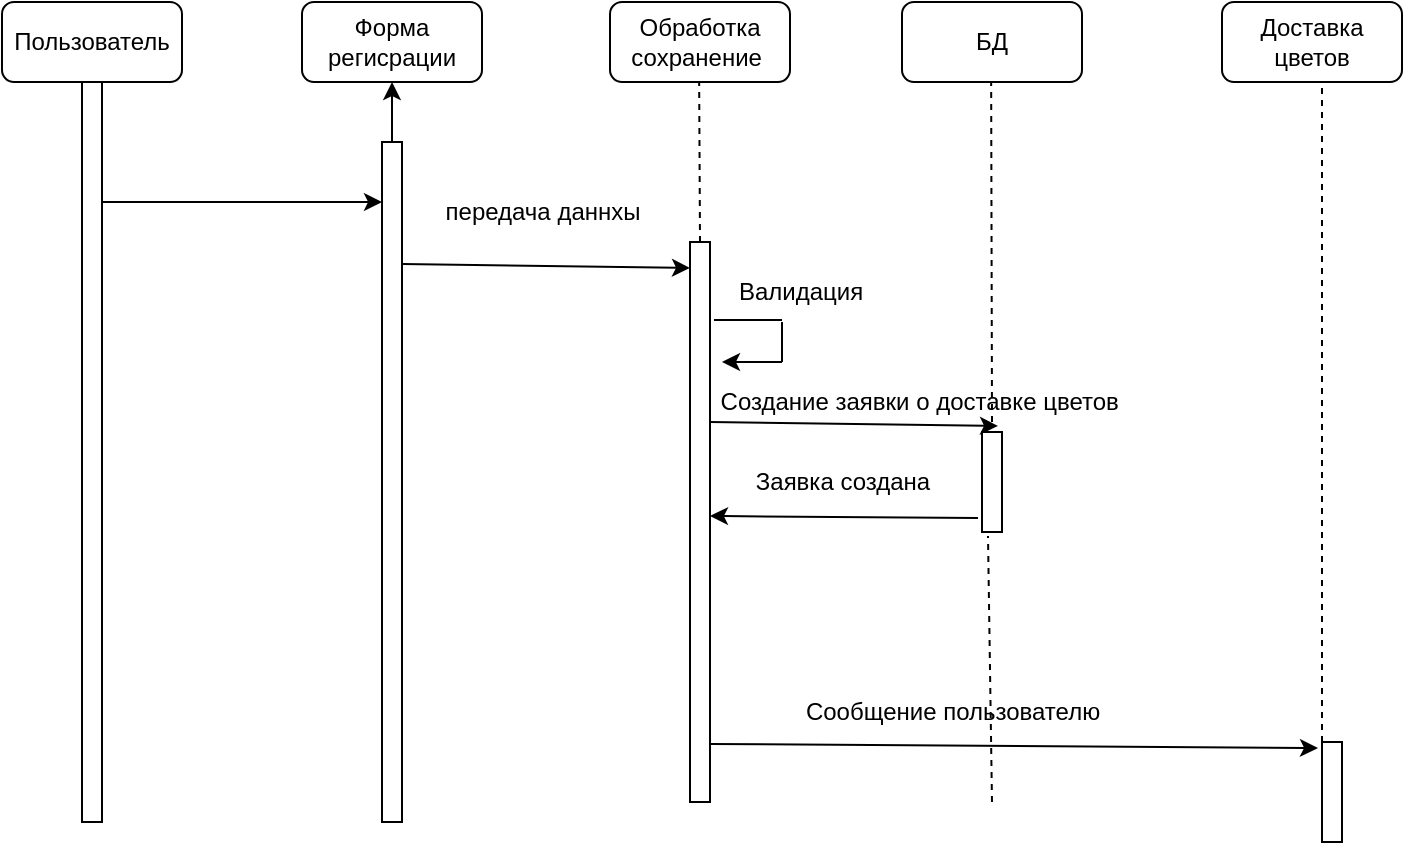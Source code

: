 <mxfile version="24.7.8">
  <diagram name="Страница — 1" id="H8fvTzvH4tDevLebkuV5">
    <mxGraphModel dx="1098" dy="1997" grid="1" gridSize="10" guides="1" tooltips="1" connect="1" arrows="1" fold="1" page="1" pageScale="1" pageWidth="827" pageHeight="1169" math="0" shadow="0">
      <root>
        <mxCell id="0" />
        <mxCell id="1" parent="0" />
        <mxCell id="OxuQWkTJEMrjo6qhzMSV-1" value="Пользователь" style="rounded=1;whiteSpace=wrap;html=1;" vertex="1" parent="1">
          <mxGeometry x="20" y="-1140" width="90" height="40" as="geometry" />
        </mxCell>
        <mxCell id="OxuQWkTJEMrjo6qhzMSV-2" value="" style="verticalLabelPosition=bottom;verticalAlign=top;html=1;shape=mxgraph.basic.rect;fillColor2=none;strokeWidth=1;size=20;indent=5;" vertex="1" parent="1">
          <mxGeometry x="60" y="-1100" width="10" height="370" as="geometry" />
        </mxCell>
        <mxCell id="OxuQWkTJEMrjo6qhzMSV-3" value="" style="endArrow=classic;html=1;rounded=0;" edge="1" parent="1">
          <mxGeometry width="50" height="50" relative="1" as="geometry">
            <mxPoint x="70" y="-1040" as="sourcePoint" />
            <mxPoint x="210" y="-1040" as="targetPoint" />
          </mxGeometry>
        </mxCell>
        <mxCell id="OxuQWkTJEMrjo6qhzMSV-4" value="Форма регисрации" style="rounded=1;whiteSpace=wrap;html=1;" vertex="1" parent="1">
          <mxGeometry x="170" y="-1140" width="90" height="40" as="geometry" />
        </mxCell>
        <mxCell id="OxuQWkTJEMrjo6qhzMSV-6" value="" style="edgeStyle=orthogonalEdgeStyle;rounded=0;orthogonalLoop=1;jettySize=auto;html=1;" edge="1" parent="1">
          <mxGeometry relative="1" as="geometry">
            <mxPoint x="215" y="-1070" as="sourcePoint" />
            <mxPoint x="215" y="-1100" as="targetPoint" />
          </mxGeometry>
        </mxCell>
        <mxCell id="OxuQWkTJEMrjo6qhzMSV-7" value="" style="verticalLabelPosition=bottom;verticalAlign=top;html=1;shape=mxgraph.basic.rect;fillColor2=none;strokeWidth=1;size=20;indent=5;" vertex="1" parent="1">
          <mxGeometry x="210" y="-1070" width="10" height="340" as="geometry" />
        </mxCell>
        <mxCell id="OxuQWkTJEMrjo6qhzMSV-8" value="передача даннхы" style="text;html=1;align=center;verticalAlign=middle;resizable=0;points=[];autosize=1;strokeColor=none;fillColor=none;" vertex="1" parent="1">
          <mxGeometry x="230" y="-1050" width="120" height="30" as="geometry" />
        </mxCell>
        <mxCell id="OxuQWkTJEMrjo6qhzMSV-9" value="" style="endArrow=classic;html=1;rounded=0;entryX=0;entryY=0.046;entryDx=0;entryDy=0;entryPerimeter=0;" edge="1" parent="1">
          <mxGeometry width="50" height="50" relative="1" as="geometry">
            <mxPoint x="220" y="-1009" as="sourcePoint" />
            <mxPoint x="364" y="-1007" as="targetPoint" />
          </mxGeometry>
        </mxCell>
        <mxCell id="OxuQWkTJEMrjo6qhzMSV-10" value="Обработка сохранение&amp;nbsp;" style="rounded=1;whiteSpace=wrap;html=1;" vertex="1" parent="1">
          <mxGeometry x="324" y="-1140" width="90" height="40" as="geometry" />
        </mxCell>
        <mxCell id="OxuQWkTJEMrjo6qhzMSV-11" value="" style="endArrow=none;dashed=1;html=1;rounded=0;" edge="1" parent="1">
          <mxGeometry width="50" height="50" relative="1" as="geometry">
            <mxPoint x="369" y="-1020" as="sourcePoint" />
            <mxPoint x="368.58" y="-1100" as="targetPoint" />
          </mxGeometry>
        </mxCell>
        <mxCell id="OxuQWkTJEMrjo6qhzMSV-12" value="" style="verticalLabelPosition=bottom;verticalAlign=top;html=1;shape=mxgraph.basic.rect;fillColor2=none;strokeWidth=1;size=20;indent=5;" vertex="1" parent="1">
          <mxGeometry x="364" y="-1020" width="10" height="280" as="geometry" />
        </mxCell>
        <mxCell id="OxuQWkTJEMrjo6qhzMSV-13" value="Валидация" style="text;html=1;align=center;verticalAlign=middle;resizable=0;points=[];autosize=1;strokeColor=none;fillColor=none;" vertex="1" parent="1">
          <mxGeometry x="374" y="-1010" width="90" height="30" as="geometry" />
        </mxCell>
        <mxCell id="OxuQWkTJEMrjo6qhzMSV-14" value="" style="endArrow=none;html=1;rounded=0;entryX=1.2;entryY=0.139;entryDx=0;entryDy=0;entryPerimeter=0;" edge="1" parent="1">
          <mxGeometry width="50" height="50" relative="1" as="geometry">
            <mxPoint x="410" y="-981" as="sourcePoint" />
            <mxPoint x="376" y="-981" as="targetPoint" />
          </mxGeometry>
        </mxCell>
        <mxCell id="OxuQWkTJEMrjo6qhzMSV-15" value="" style="endArrow=none;html=1;rounded=0;" edge="1" parent="1">
          <mxGeometry width="50" height="50" relative="1" as="geometry">
            <mxPoint x="410" y="-960" as="sourcePoint" />
            <mxPoint x="410" y="-980" as="targetPoint" />
          </mxGeometry>
        </mxCell>
        <mxCell id="OxuQWkTJEMrjo6qhzMSV-16" value="" style="endArrow=classic;html=1;rounded=0;" edge="1" parent="1">
          <mxGeometry width="50" height="50" relative="1" as="geometry">
            <mxPoint x="410" y="-960" as="sourcePoint" />
            <mxPoint x="380" y="-960" as="targetPoint" />
          </mxGeometry>
        </mxCell>
        <mxCell id="OxuQWkTJEMrjo6qhzMSV-18" value="" style="endArrow=classic;html=1;rounded=0;entryX=0;entryY=0.046;entryDx=0;entryDy=0;entryPerimeter=0;" edge="1" parent="1">
          <mxGeometry width="50" height="50" relative="1" as="geometry">
            <mxPoint x="374" y="-930" as="sourcePoint" />
            <mxPoint x="518" y="-928" as="targetPoint" />
          </mxGeometry>
        </mxCell>
        <mxCell id="OxuQWkTJEMrjo6qhzMSV-19" value="Заявка создана" style="text;html=1;align=center;verticalAlign=middle;resizable=0;points=[];autosize=1;strokeColor=none;fillColor=none;" vertex="1" parent="1">
          <mxGeometry x="385" y="-915" width="110" height="30" as="geometry" />
        </mxCell>
        <mxCell id="OxuQWkTJEMrjo6qhzMSV-20" value="" style="endArrow=classic;html=1;rounded=0;entryX=1.019;entryY=0.489;entryDx=0;entryDy=0;entryPerimeter=0;exitX=-0.161;exitY=0.87;exitDx=0;exitDy=0;exitPerimeter=0;" edge="1" parent="1">
          <mxGeometry width="50" height="50" relative="1" as="geometry">
            <mxPoint x="508" y="-882" as="sourcePoint" />
            <mxPoint x="374" y="-883" as="targetPoint" />
          </mxGeometry>
        </mxCell>
        <mxCell id="OxuQWkTJEMrjo6qhzMSV-21" value="" style="verticalLabelPosition=bottom;verticalAlign=top;html=1;shape=mxgraph.basic.rect;fillColor2=none;strokeWidth=1;size=20;indent=5;" vertex="1" parent="1">
          <mxGeometry x="510" y="-925" width="10" height="50" as="geometry" />
        </mxCell>
        <mxCell id="OxuQWkTJEMrjo6qhzMSV-22" value="" style="endArrow=none;dashed=1;html=1;rounded=0;" edge="1" parent="1">
          <mxGeometry width="50" height="50" relative="1" as="geometry">
            <mxPoint x="515" y="-930" as="sourcePoint" />
            <mxPoint x="514.58" y="-1100" as="targetPoint" />
          </mxGeometry>
        </mxCell>
        <mxCell id="OxuQWkTJEMrjo6qhzMSV-23" value="БД" style="rounded=1;whiteSpace=wrap;html=1;" vertex="1" parent="1">
          <mxGeometry x="470" y="-1140" width="90" height="40" as="geometry" />
        </mxCell>
        <mxCell id="OxuQWkTJEMrjo6qhzMSV-24" value="" style="endArrow=none;dashed=1;html=1;rounded=0;entryX=0.336;entryY=1.042;entryDx=0;entryDy=0;entryPerimeter=0;" edge="1" parent="1">
          <mxGeometry width="50" height="50" relative="1" as="geometry">
            <mxPoint x="515" y="-740" as="sourcePoint" />
            <mxPoint x="513" y="-873" as="targetPoint" />
          </mxGeometry>
        </mxCell>
        <mxCell id="OxuQWkTJEMrjo6qhzMSV-25" value="Сообщение пользователю" style="text;html=1;align=center;verticalAlign=middle;resizable=0;points=[];autosize=1;strokeColor=none;fillColor=none;" vertex="1" parent="1">
          <mxGeometry x="410" y="-800" width="170" height="30" as="geometry" />
        </mxCell>
        <mxCell id="OxuQWkTJEMrjo6qhzMSV-26" value="" style="endArrow=classic;html=1;rounded=0;entryX=-0.155;entryY=0.065;entryDx=0;entryDy=0;entryPerimeter=0;exitX=1.045;exitY=0.897;exitDx=0;exitDy=0;exitPerimeter=0;" edge="1" parent="1">
          <mxGeometry width="50" height="50" relative="1" as="geometry">
            <mxPoint x="374" y="-769" as="sourcePoint" />
            <mxPoint x="678" y="-767" as="targetPoint" />
          </mxGeometry>
        </mxCell>
        <mxCell id="OxuQWkTJEMrjo6qhzMSV-28" value="Доставка цветов" style="rounded=1;whiteSpace=wrap;html=1;" vertex="1" parent="1">
          <mxGeometry x="630" y="-1140" width="90" height="40" as="geometry" />
        </mxCell>
        <mxCell id="OxuQWkTJEMrjo6qhzMSV-29" value="" style="endArrow=none;dashed=1;html=1;rounded=0;" edge="1" parent="1">
          <mxGeometry width="50" height="50" relative="1" as="geometry">
            <mxPoint x="680" y="-770" as="sourcePoint" />
            <mxPoint x="680" y="-1100" as="targetPoint" />
          </mxGeometry>
        </mxCell>
        <mxCell id="OxuQWkTJEMrjo6qhzMSV-30" value="" style="verticalLabelPosition=bottom;verticalAlign=top;html=1;shape=mxgraph.basic.rect;fillColor2=none;strokeWidth=1;size=20;indent=5;" vertex="1" parent="1">
          <mxGeometry x="680" y="-770" width="10" height="50" as="geometry" />
        </mxCell>
        <mxCell id="OxuQWkTJEMrjo6qhzMSV-31" value="Создание заявки о доставке цветов&amp;nbsp;" style="text;html=1;align=center;verticalAlign=middle;resizable=0;points=[];autosize=1;strokeColor=none;fillColor=none;" vertex="1" parent="1">
          <mxGeometry x="365" y="-955" width="230" height="30" as="geometry" />
        </mxCell>
      </root>
    </mxGraphModel>
  </diagram>
</mxfile>
